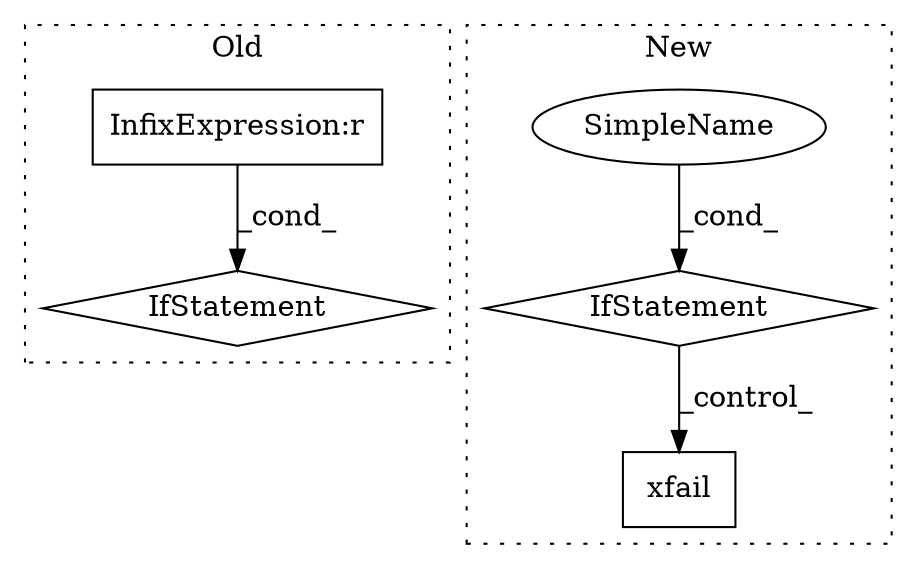digraph G {
subgraph cluster0 {
1 [label="IfStatement" a="25" s="1061,1090" l="4,2" shape="diamond"];
5 [label="InfixExpression:r" a="27" s="1081" l="4" shape="box"];
label = "Old";
style="dotted";
}
subgraph cluster1 {
2 [label="xfail" a="32" s="625,709" l="6,1" shape="box"];
3 [label="IfStatement" a="25" s="493,607" l="8,3" shape="diamond"];
4 [label="SimpleName" a="42" s="" l="" shape="ellipse"];
label = "New";
style="dotted";
}
3 -> 2 [label="_control_"];
4 -> 3 [label="_cond_"];
5 -> 1 [label="_cond_"];
}